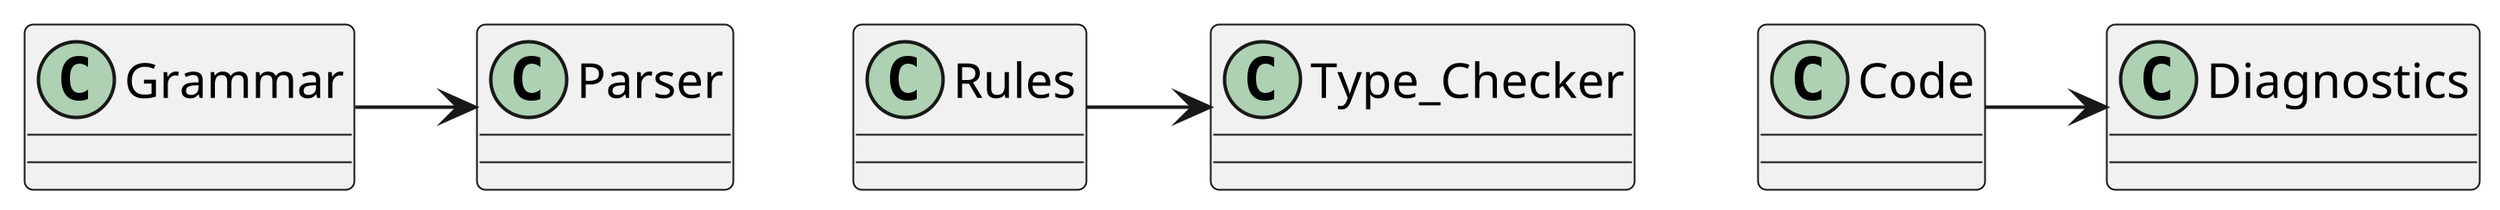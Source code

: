 @startuml
scale 10
allow_mixing

Grammar -> Parser
Rules -> Type_Checker
Code -> Diagnostics

@enduml
